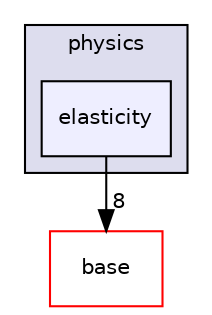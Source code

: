 digraph "include/deal.II/physics/elasticity" {
  compound=true
  node [ fontsize="10", fontname="Helvetica"];
  edge [ labelfontsize="10", labelfontname="Helvetica"];
  subgraph clusterdir_e38e4ce69cb2c59811012a5eb3791bbf {
    graph [ bgcolor="#ddddee", pencolor="black", label="physics" fontname="Helvetica", fontsize="10", URL="dir_e38e4ce69cb2c59811012a5eb3791bbf.html"]
  dir_961dc5d325c08665ca5a85ba1aa40833 [shape=box, label="elasticity", style="filled", fillcolor="#eeeeff", pencolor="black", URL="dir_961dc5d325c08665ca5a85ba1aa40833.html"];
  }
  dir_90a2ad6518b731f1dc196d14153b8b6b [shape=box label="base" fillcolor="white" style="filled" color="red" URL="dir_90a2ad6518b731f1dc196d14153b8b6b.html"];
  dir_961dc5d325c08665ca5a85ba1aa40833->dir_90a2ad6518b731f1dc196d14153b8b6b [headlabel="8", labeldistance=1.5 headhref="dir_000122_000010.html"];
}

